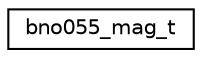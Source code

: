 digraph "Graphical Class Hierarchy"
{
  edge [fontname="Helvetica",fontsize="10",labelfontname="Helvetica",labelfontsize="10"];
  node [fontname="Helvetica",fontsize="10",shape=record];
  rankdir="LR";
  Node1 [label="bno055_mag_t",height=0.2,width=0.4,color="black", fillcolor="white", style="filled",URL="$structbno055__mag__t.html",tooltip="struct for Mag data read from registers "];
}
